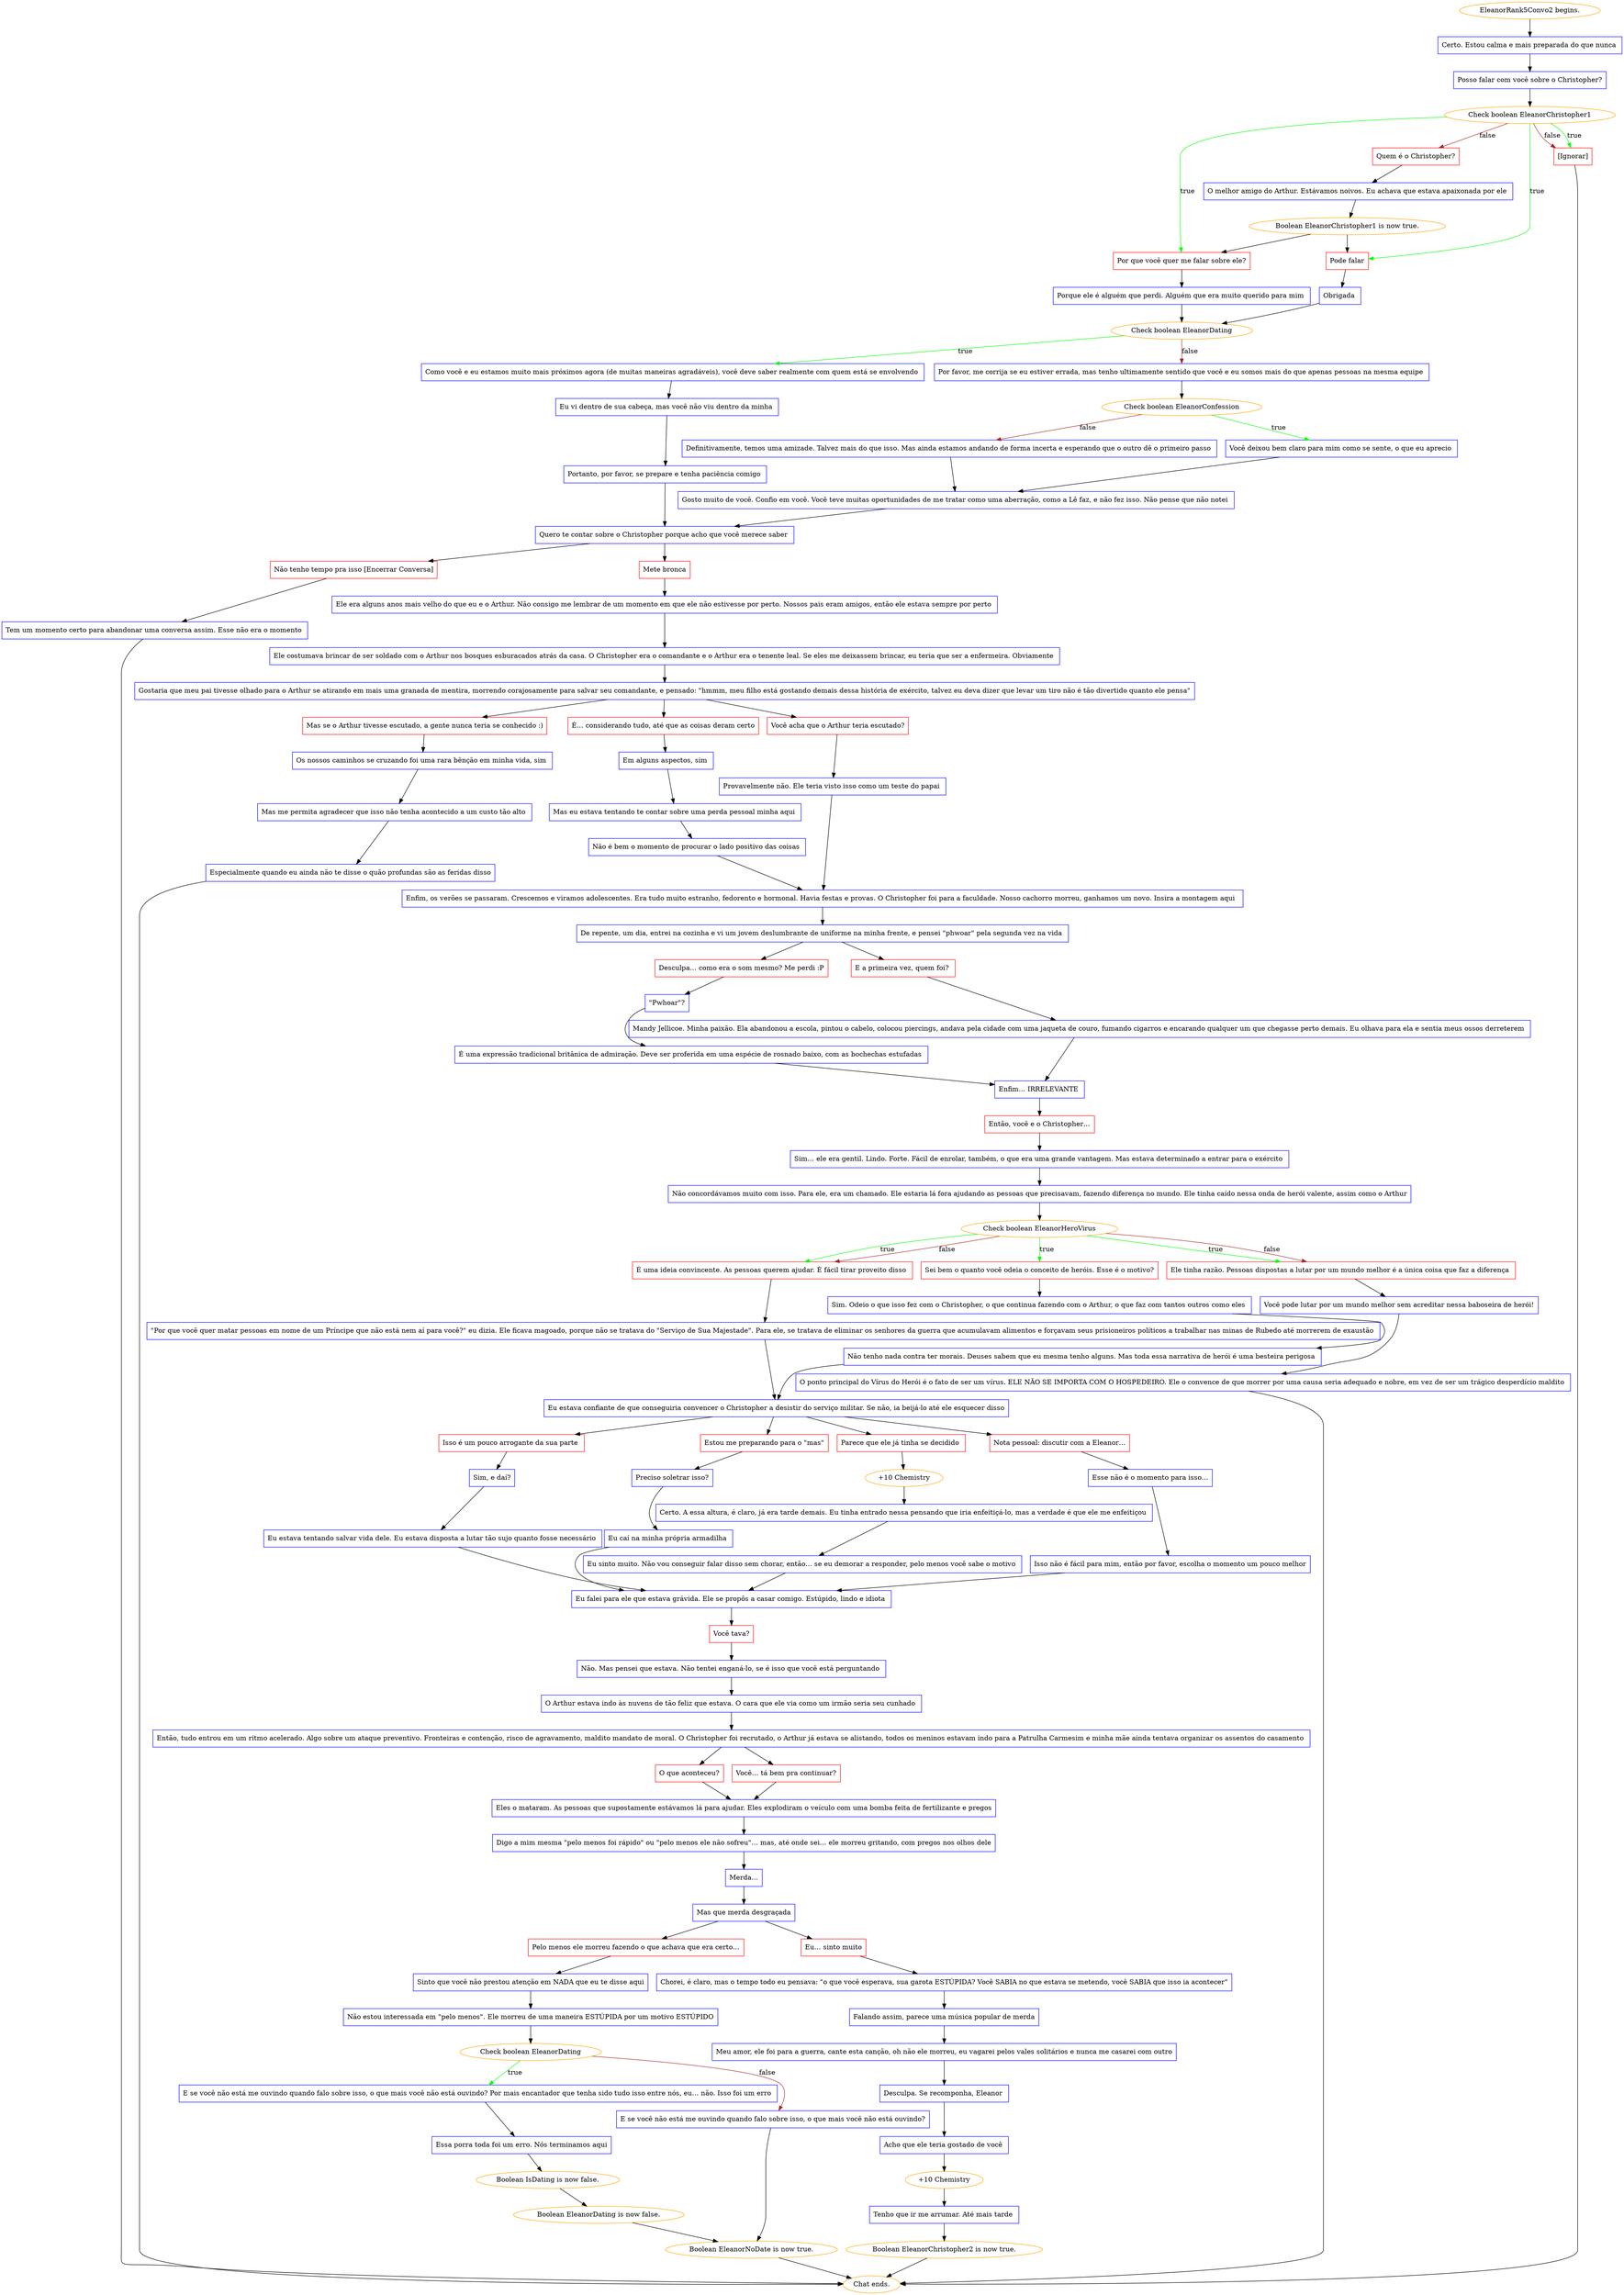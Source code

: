 digraph {
	"EleanorRank5Convo2 begins." [color=orange];
		"EleanorRank5Convo2 begins." -> j952036994;
	j952036994 [label="Certo. Estou calma e mais preparada do que nunca ",shape=box,color=blue];
		j952036994 -> j2498611336;
	j2498611336 [label="Posso falar com você sobre o Christopher?",shape=box,color=blue];
		j2498611336 -> j1969337026;
	j1969337026 [label="Check boolean EleanorChristopher1",color=orange];
		j1969337026 -> j1548379349 [label=true,color=green];
		j1969337026 -> j1701720238 [label=true,color=green];
		j1969337026 -> j1678137900 [label=true,color=green];
		j1969337026 -> j1160193327 [label=false,color=brown];
		j1969337026 -> j1678137900 [label=false,color=brown];
	j1548379349 [label="Pode falar",shape=box,color=red];
		j1548379349 -> j3159365077;
	j1701720238 [label="Por que você quer me falar sobre ele?",shape=box,color=red];
		j1701720238 -> j713035918;
	j1678137900 [label="[Ignorar]",shape=box,color=red];
		j1678137900 -> "Chat ends.";
	j1160193327 [label="Quem é o Christopher?",shape=box,color=red];
		j1160193327 -> j1090787406;
	j3159365077 [label="Obrigada ",shape=box,color=blue];
		j3159365077 -> j3782144433;
	j713035918 [label="Porque ele é alguém que perdi. Alguém que era muito querido para mim ",shape=box,color=blue];
		j713035918 -> j3782144433;
	"Chat ends." [color=orange];
	j1090787406 [label="O melhor amigo do Arthur. Estávamos noivos. Eu achava que estava apaixonada por ele ",shape=box,color=blue];
		j1090787406 -> j2183637644;
	j3782144433 [label="Check boolean EleanorDating",color=orange];
		j3782144433 -> j4013148410 [label=true,color=green];
		j3782144433 -> j3942634562 [label=false,color=brown];
	j2183637644 [label="Boolean EleanorChristopher1 is now true.",color=orange];
		j2183637644 -> j1548379349;
		j2183637644 -> j1701720238;
	j4013148410 [label="Como você e eu estamos muito mais próximos agora (de muitas maneiras agradáveis), você deve saber realmente com quem está se envolvendo ",shape=box,color=blue];
		j4013148410 -> j3261447958;
	j3942634562 [label="Por favor, me corrija se eu estiver errada, mas tenho ultimamente sentido que você e eu somos mais do que apenas pessoas na mesma equipe ",shape=box,color=blue];
		j3942634562 -> j795695089;
	j3261447958 [label="Eu vi dentro de sua cabeça, mas você não viu dentro da minha ",shape=box,color=blue];
		j3261447958 -> j3955457235;
	j795695089 [label="Check boolean EleanorConfession",color=orange];
		j795695089 -> j821178461 [label=true,color=green];
		j795695089 -> j3999784107 [label=false,color=brown];
	j3955457235 [label="Portanto, por favor, se prepare e tenha paciência comigo ",shape=box,color=blue];
		j3955457235 -> j2562408154;
	j821178461 [label="Você deixou bem claro para mim como se sente, o que eu aprecio ",shape=box,color=blue];
		j821178461 -> j3600318994;
	j3999784107 [label="Definitivamente, temos uma amizade. Talvez mais do que isso. Mas ainda estamos andando de forma incerta e esperando que o outro dê o primeiro passo ",shape=box,color=blue];
		j3999784107 -> j3600318994;
	j2562408154 [label="Quero te contar sobre o Christopher porque acho que você merece saber ",shape=box,color=blue];
		j2562408154 -> j58677195;
		j2562408154 -> j1353674228;
	j3600318994 [label="Gosto muito de você. Confio em você. Você teve muitas oportunidades de me tratar como uma aberração, como a Lê faz, e não fez isso. Não pense que não notei ",shape=box,color=blue];
		j3600318994 -> j2562408154;
	j58677195 [label="Mete bronca",shape=box,color=red];
		j58677195 -> j1145960775;
	j1353674228 [label="Não tenho tempo pra isso [Encerrar Conversa]",shape=box,color=red];
		j1353674228 -> j2406275620;
	j1145960775 [label="Ele era alguns anos mais velho do que eu e o Arthur. Não consigo me lembrar de um momento em que ele não estivesse por perto. Nossos pais eram amigos, então ele estava sempre por perto ",shape=box,color=blue];
		j1145960775 -> j2060105048;
	j2406275620 [label="Tem um momento certo para abandonar uma conversa assim. Esse não era o momento ",shape=box,color=blue];
		j2406275620 -> "Chat ends.";
	j2060105048 [label="Ele costumava brincar de ser soldado com o Arthur nos bosques esburacados atrás da casa. O Christopher era o comandante e o Arthur era o tenente leal. Se eles me deixassem brincar, eu teria que ser a enfermeira. Obviamente ",shape=box,color=blue];
		j2060105048 -> j373364756;
	j373364756 [label="Gostaria que meu pai tivesse olhado para o Arthur se atirando em mais uma granada de mentira, morrendo corajosamente para salvar seu comandante, e pensado: \"hmmm, meu filho está gostando demais dessa história de exército, talvez eu deva dizer que levar um tiro não é tão divertido quanto ele pensa\"",shape=box,color=blue];
		j373364756 -> j1157312411;
		j373364756 -> j1429758889;
		j373364756 -> j3079870138;
	j1157312411 [label="Você acha que o Arthur teria escutado?",shape=box,color=red];
		j1157312411 -> j1539709472;
	j1429758889 [label="É… considerando tudo, até que as coisas deram certo",shape=box,color=red];
		j1429758889 -> j1093398005;
	j3079870138 [label="Mas se o Arthur tivesse escutado, a gente nunca teria se conhecido :)",shape=box,color=red];
		j3079870138 -> j2294552055;
	j1539709472 [label="Provavelmente não. Ele teria visto isso como um teste do papai ",shape=box,color=blue];
		j1539709472 -> j3487581179;
	j1093398005 [label="Em alguns aspectos, sim ",shape=box,color=blue];
		j1093398005 -> j2296343244;
	j2294552055 [label="Os nossos caminhos se cruzando foi uma rara bênção em minha vida, sim ",shape=box,color=blue];
		j2294552055 -> j2314527292;
	j3487581179 [label="Enfim, os verões se passaram. Crescemos e viramos adolescentes. Era tudo muito estranho, fedorento e hormonal. Havia festas e provas. O Christopher foi para a faculdade. Nosso cachorro morreu, ganhamos um novo. Insira a montagem aqui  ",shape=box,color=blue];
		j3487581179 -> j668195636;
	j2296343244 [label="Mas eu estava tentando te contar sobre uma perda pessoal minha aqui ",shape=box,color=blue];
		j2296343244 -> j2705868884;
	j2314527292 [label="Mas me permita agradecer que isso não tenha acontecido a um custo tão alto ",shape=box,color=blue];
		j2314527292 -> j3831654364;
	j668195636 [label="De repente, um dia, entrei na cozinha e vi um jovem deslumbrante de uniforme na minha frente, e pensei \"phwoar\" pela segunda vez na vida ",shape=box,color=blue];
		j668195636 -> j2944151373;
		j668195636 -> j248938590;
	j2705868884 [label="Não é bem o momento de procurar o lado positivo das coisas ",shape=box,color=blue];
		j2705868884 -> j3487581179;
	j3831654364 [label="Especialmente quando eu ainda não te disse o quão profundas são as feridas disso",shape=box,color=blue];
		j3831654364 -> "Chat ends.";
	j2944151373 [label="Desculpa… como era o som mesmo? Me perdi :P",shape=box,color=red];
		j2944151373 -> j2978833838;
	j248938590 [label="E a primeira vez, quem foi? ",shape=box,color=red];
		j248938590 -> j1843606218;
	j2978833838 [label="\"Pwhoar\"?",shape=box,color=blue];
		j2978833838 -> j2044249157;
	j1843606218 [label="Mandy Jellicoe. Minha paixão. Ela abandonou a escola, pintou o cabelo, colocou piercings, andava pela cidade com uma jaqueta de couro, fumando cigarros e encarando qualquer um que chegasse perto demais. Eu olhava para ela e sentia meus ossos derreterem ",shape=box,color=blue];
		j1843606218 -> j325357231;
	j2044249157 [label="É uma expressão tradicional britânica de admiração. Deve ser proferida em uma espécie de rosnado baixo, com as bochechas estufadas ",shape=box,color=blue];
		j2044249157 -> j325357231;
	j325357231 [label="Enfim… IRRELEVANTE ",shape=box,color=blue];
		j325357231 -> j922687028;
	j922687028 [label="Então, você e o Christopher…",shape=box,color=red];
		j922687028 -> j3768149425;
	j3768149425 [label="Sim… ele era gentil. Lindo. Forte. Fácil de enrolar, também, o que era uma grande vantagem. Mas estava determinado a entrar para o exército ",shape=box,color=blue];
		j3768149425 -> j2049850070;
	j2049850070 [label="Não concordávamos muito com isso. Para ele, era um chamado. Ele estaria lá fora ajudando as pessoas que precisavam, fazendo diferença no mundo. Ele tinha caído nessa onda de herói valente, assim como o Arthur",shape=box,color=blue];
		j2049850070 -> j4212757687;
	j4212757687 [label="Check boolean EleanorHeroVirus",color=orange];
		j4212757687 -> j504375860 [label=true,color=green];
		j4212757687 -> j1188542876 [label=true,color=green];
		j4212757687 -> j1382176133 [label=true,color=green];
		j4212757687 -> j1188542876 [label=false,color=brown];
		j4212757687 -> j1382176133 [label=false,color=brown];
	j504375860 [label="Sei bem o quanto você odeia o conceito de heróis. Esse é o motivo?",shape=box,color=red];
		j504375860 -> j766723140;
	j1188542876 [label="Ele tinha razão. Pessoas dispostas a lutar por um mundo melhor é a única coisa que faz a diferença ",shape=box,color=red];
		j1188542876 -> j3791324839;
	j1382176133 [label="É uma ideia convincente. As pessoas querem ajudar. É fácil tirar proveito disso ",shape=box,color=red];
		j1382176133 -> j1998304907;
	j766723140 [label="Sim. Odeio o que isso fez com o Christopher, o que continua fazendo com o Arthur, o que faz com tantos outros como eles ",shape=box,color=blue];
		j766723140 -> j323482911;
	j3791324839 [label="Você pode lutar por um mundo melhor sem acreditar nessa baboseira de herói!",shape=box,color=blue];
		j3791324839 -> j1434313171;
	j1998304907 [label="\"Por que você quer matar pessoas em nome de um Príncipe que não está nem aí para você?\" eu dizia. Ele ficava magoado, porque não se tratava do \"Serviço de Sua Majestade\". Para ele, se tratava de eliminar os senhores da guerra que acumulavam alimentos e forçavam seus prisioneiros políticos a trabalhar nas minas de Rubedo até morrerem de exaustão ",shape=box,color=blue];
		j1998304907 -> j490597673;
	j323482911 [label="Não tenho nada contra ter morais. Deuses sabem que eu mesma tenho alguns. Mas toda essa narrativa de herói é uma besteira perigosa ",shape=box,color=blue];
		j323482911 -> j490597673;
	j1434313171 [label="O ponto principal do Vírus do Herói é o fato de ser um vírus. ELE NÃO SE IMPORTA COM O HOSPEDEIRO. Ele o convence de que morrer por uma causa seria adequado e nobre, em vez de ser um trágico desperdício maldito ",shape=box,color=blue];
		j1434313171 -> "Chat ends.";
	j490597673 [label="Eu estava confiante de que conseguiria convencer o Christopher a desistir do serviço militar. Se não, ia beijá-lo até ele esquecer disso",shape=box,color=blue];
		j490597673 -> j3002625452;
		j490597673 -> j2864014129;
		j490597673 -> j1171643553;
		j490597673 -> j2574370954;
	j3002625452 [label="Isso é um pouco arrogante da sua parte ",shape=box,color=red];
		j3002625452 -> j759822450;
	j2864014129 [label="Estou me preparando para o \"mas\"",shape=box,color=red];
		j2864014129 -> j839066716;
	j1171643553 [label="Parece que ele já tinha se decidido ",shape=box,color=red];
		j1171643553 -> j2692889896;
	j2574370954 [label="Nota pessoal: discutir com a Eleanor…",shape=box,color=red];
		j2574370954 -> j1341904777;
	j759822450 [label="Sim, e daí?",shape=box,color=blue];
		j759822450 -> j3421848470;
	j839066716 [label="Preciso soletrar isso?",shape=box,color=blue];
		j839066716 -> j286936791;
	j2692889896 [label="+10 Chemistry",color=orange];
		j2692889896 -> j2236987975;
	j1341904777 [label="Esse não é o momento para isso…",shape=box,color=blue];
		j1341904777 -> j1763059640;
	j3421848470 [label="Eu estava tentando salvar vida dele. Eu estava disposta a lutar tão sujo quanto fosse necessário ",shape=box,color=blue];
		j3421848470 -> j1615352885;
	j286936791 [label="Eu caí na minha própria armadilha ",shape=box,color=blue];
		j286936791 -> j1615352885;
	j2236987975 [label="Certo. A essa altura, é claro, já era tarde demais. Eu tinha entrado nessa pensando que iria enfeitiçá-lo, mas a verdade é que ele me enfeitiçou ",shape=box,color=blue];
		j2236987975 -> j2895020178;
	j1763059640 [label="Isso não é fácil para mim, então por favor, escolha o momento um pouco melhor",shape=box,color=blue];
		j1763059640 -> j1615352885;
	j1615352885 [label="Eu falei para ele que estava grávida. Ele se propôs a casar comigo. Estúpido, lindo e idiota ",shape=box,color=blue];
		j1615352885 -> j14327266;
	j2895020178 [label="Eu sinto muito. Não vou conseguir falar disso sem chorar, então… se eu demorar a responder, pelo menos você sabe o motivo ",shape=box,color=blue];
		j2895020178 -> j1615352885;
	j14327266 [label="Você tava?",shape=box,color=red];
		j14327266 -> j949791246;
	j949791246 [label="Não. Mas pensei que estava. Não tentei enganá-lo, se é isso que você está perguntando ",shape=box,color=blue];
		j949791246 -> j1527031242;
	j1527031242 [label="O Arthur estava indo às nuvens de tão feliz que estava. O cara que ele via como um irmão seria seu cunhado ",shape=box,color=blue];
		j1527031242 -> j2912795920;
	j2912795920 [label="Então, tudo entrou em um ritmo acelerado. Algo sobre um ataque preventivo. Fronteiras e contenção, risco de agravamento, maldito mandato de moral. O Christopher foi recrutado, o Arthur já estava se alistando, todos os meninos estavam indo para a Patrulha Carmesim e minha mãe ainda tentava organizar os assentos do casamento ",shape=box,color=blue];
		j2912795920 -> j1914562949;
		j2912795920 -> j1847096474;
	j1914562949 [label="O que aconteceu?",shape=box,color=red];
		j1914562949 -> j3029034100;
	j1847096474 [label="Você… tá bem pra continuar?",shape=box,color=red];
		j1847096474 -> j3029034100;
	j3029034100 [label="Eles o mataram. As pessoas que supostamente estávamos lá para ajudar. Eles explodiram o veículo com uma bomba feita de fertilizante e pregos",shape=box,color=blue];
		j3029034100 -> j1004371422;
	j1004371422 [label="Digo a mim mesma \"pelo menos foi rápido\" ou \"pelo menos ele não sofreu\"… mas, até onde sei… ele morreu gritando, com pregos nos olhos dele",shape=box,color=blue];
		j1004371422 -> j2442357180;
	j2442357180 [label="Merda…",shape=box,color=blue];
		j2442357180 -> j2949216222;
	j2949216222 [label="Mas que merda desgraçada",shape=box,color=blue];
		j2949216222 -> j1890342312;
		j2949216222 -> j3639035003;
	j1890342312 [label="Pelo menos ele morreu fazendo o que achava que era certo…",shape=box,color=red];
		j1890342312 -> j3007954080;
	j3639035003 [label="Eu… sinto muito",shape=box,color=red];
		j3639035003 -> j1800873184;
	j3007954080 [label="Sinto que você não prestou atenção em NADA que eu te disse aqui",shape=box,color=blue];
		j3007954080 -> j329219431;
	j1800873184 [label="Chorei, é claro, mas o tempo todo eu pensava: \"o que você esperava, sua garota ESTÚPIDA? Você SABIA no que estava se metendo, você SABIA que isso ia acontecer\"",shape=box,color=blue];
		j1800873184 -> j1482627741;
	j329219431 [label="Não estou interessada em \"pelo menos\". Ele morreu de uma maneira ESTÚPIDA por um motivo ESTÚPIDO",shape=box,color=blue];
		j329219431 -> j425773188;
	j1482627741 [label="Falando assim, parece uma música popular de merda",shape=box,color=blue];
		j1482627741 -> j732898184;
	j425773188 [label="Check boolean EleanorDating",color=orange];
		j425773188 -> j916872525 [label=true,color=green];
		j425773188 -> j470681236 [label=false,color=brown];
	j732898184 [label="Meu amor, ele foi para a guerra, cante esta canção, oh não ele morreu, eu vagarei pelos vales solitários e nunca me casarei com outro",shape=box,color=blue];
		j732898184 -> j812515024;
	j916872525 [label="E se você não está me ouvindo quando falo sobre isso, o que mais você não está ouvindo? Por mais encantador que tenha sido tudo isso entre nós, eu… não. Isso foi um erro ",shape=box,color=blue];
		j916872525 -> j1973508556;
	j470681236 [label="E se você não está me ouvindo quando falo sobre isso, o que mais você não está ouvindo?",shape=box,color=blue];
		j470681236 -> j2728200779;
	j812515024 [label="Desculpa. Se recomponha, Eleanor ",shape=box,color=blue];
		j812515024 -> j1382081942;
	j1973508556 [label="Essa porra toda foi um erro. Nós terminamos aqui",shape=box,color=blue];
		j1973508556 -> j3127028283;
	j2728200779 [label="Boolean EleanorNoDate is now true.",color=orange];
		j2728200779 -> "Chat ends.";
	j1382081942 [label="Acho que ele teria gostado de você ",shape=box,color=blue];
		j1382081942 -> j4068274418;
	j3127028283 [label="Boolean IsDating is now false.",color=orange];
		j3127028283 -> j3856107511;
	j4068274418 [label="+10 Chemistry",color=orange];
		j4068274418 -> j919775882;
	j3856107511 [label="Boolean EleanorDating is now false.",color=orange];
		j3856107511 -> j2728200779;
	j919775882 [label="Tenho que ir me arrumar. Até mais tarde ",shape=box,color=blue];
		j919775882 -> j1193419706;
	j1193419706 [label="Boolean EleanorChristopher2 is now true.",color=orange];
		j1193419706 -> "Chat ends.";
}